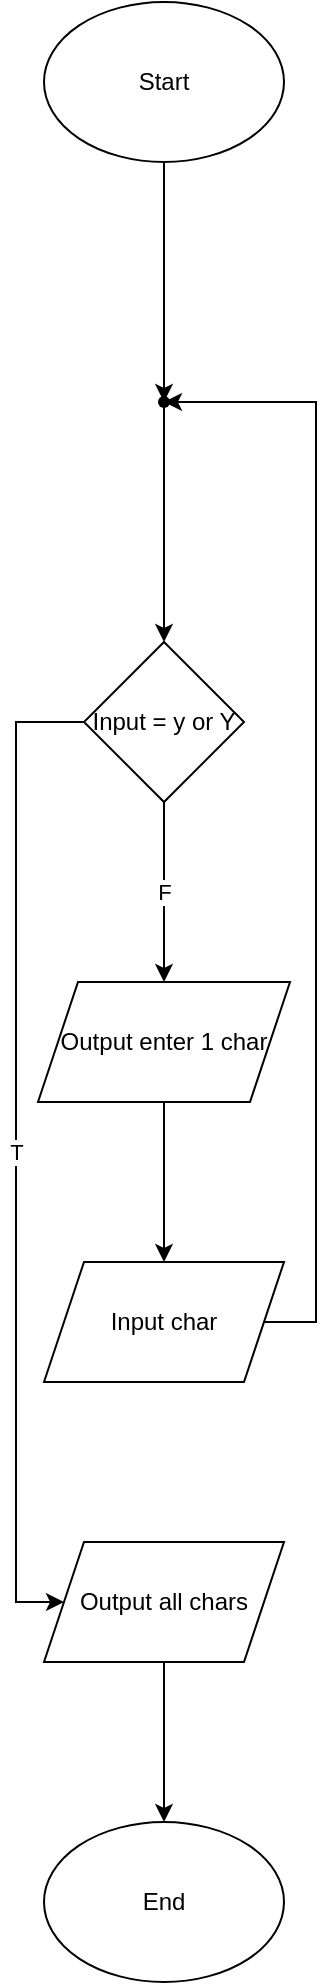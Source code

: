 <mxfile version="25.0.1">
  <diagram name="หน้า-1" id="blt9GbbW0bEJ-UQBBbrq">
    <mxGraphModel dx="1050" dy="530" grid="1" gridSize="10" guides="1" tooltips="1" connect="1" arrows="1" fold="1" page="1" pageScale="1" pageWidth="827" pageHeight="1169" math="0" shadow="0">
      <root>
        <mxCell id="0" />
        <mxCell id="1" parent="0" />
        <mxCell id="5-O9b083rtklvpCng4Vs-10" value="" style="edgeStyle=orthogonalEdgeStyle;rounded=0;orthogonalLoop=1;jettySize=auto;html=1;" edge="1" parent="1" source="5-O9b083rtklvpCng4Vs-1" target="5-O9b083rtklvpCng4Vs-9">
          <mxGeometry relative="1" as="geometry" />
        </mxCell>
        <mxCell id="5-O9b083rtklvpCng4Vs-1" value="Start" style="ellipse;whiteSpace=wrap;html=1;" vertex="1" parent="1">
          <mxGeometry x="354" y="10" width="120" height="80" as="geometry" />
        </mxCell>
        <mxCell id="5-O9b083rtklvpCng4Vs-5" value="F" style="edgeStyle=orthogonalEdgeStyle;rounded=0;orthogonalLoop=1;jettySize=auto;html=1;" edge="1" parent="1" source="5-O9b083rtklvpCng4Vs-2" target="5-O9b083rtklvpCng4Vs-4">
          <mxGeometry relative="1" as="geometry" />
        </mxCell>
        <mxCell id="5-O9b083rtklvpCng4Vs-2" value="Input = y or Y" style="rhombus;whiteSpace=wrap;html=1;" vertex="1" parent="1">
          <mxGeometry x="374" y="330" width="80" height="80" as="geometry" />
        </mxCell>
        <mxCell id="5-O9b083rtklvpCng4Vs-7" value="" style="edgeStyle=orthogonalEdgeStyle;rounded=0;orthogonalLoop=1;jettySize=auto;html=1;" edge="1" parent="1" source="5-O9b083rtklvpCng4Vs-4" target="5-O9b083rtklvpCng4Vs-6">
          <mxGeometry relative="1" as="geometry" />
        </mxCell>
        <mxCell id="5-O9b083rtklvpCng4Vs-4" value="Output enter 1 char" style="shape=parallelogram;perimeter=parallelogramPerimeter;whiteSpace=wrap;html=1;fixedSize=1;" vertex="1" parent="1">
          <mxGeometry x="351" y="500" width="126" height="60" as="geometry" />
        </mxCell>
        <mxCell id="5-O9b083rtklvpCng4Vs-6" value="Input char" style="shape=parallelogram;perimeter=parallelogramPerimeter;whiteSpace=wrap;html=1;fixedSize=1;" vertex="1" parent="1">
          <mxGeometry x="354" y="640" width="120" height="60" as="geometry" />
        </mxCell>
        <mxCell id="5-O9b083rtklvpCng4Vs-11" value="" style="edgeStyle=orthogonalEdgeStyle;rounded=0;orthogonalLoop=1;jettySize=auto;html=1;" edge="1" parent="1" source="5-O9b083rtklvpCng4Vs-9" target="5-O9b083rtklvpCng4Vs-2">
          <mxGeometry relative="1" as="geometry" />
        </mxCell>
        <mxCell id="5-O9b083rtklvpCng4Vs-16" value="T" style="edgeStyle=orthogonalEdgeStyle;rounded=0;orthogonalLoop=1;jettySize=auto;html=1;entryX=0;entryY=0.5;entryDx=0;entryDy=0;exitX=0;exitY=0.5;exitDx=0;exitDy=0;" edge="1" parent="1" source="5-O9b083rtklvpCng4Vs-2" target="5-O9b083rtklvpCng4Vs-14">
          <mxGeometry relative="1" as="geometry">
            <mxPoint x="314" y="210" as="targetPoint" />
            <Array as="points">
              <mxPoint x="340" y="370" />
              <mxPoint x="340" y="810" />
            </Array>
          </mxGeometry>
        </mxCell>
        <mxCell id="5-O9b083rtklvpCng4Vs-9" value="" style="shape=waypoint;sketch=0;size=6;pointerEvents=1;points=[];fillColor=default;resizable=0;rotatable=0;perimeter=centerPerimeter;snapToPoint=1;" vertex="1" parent="1">
          <mxGeometry x="404" y="200" width="20" height="20" as="geometry" />
        </mxCell>
        <mxCell id="5-O9b083rtklvpCng4Vs-12" style="edgeStyle=orthogonalEdgeStyle;rounded=0;orthogonalLoop=1;jettySize=auto;html=1;exitX=1;exitY=0.5;exitDx=0;exitDy=0;entryX=0.9;entryY=0.46;entryDx=0;entryDy=0;entryPerimeter=0;" edge="1" parent="1" source="5-O9b083rtklvpCng4Vs-6" target="5-O9b083rtklvpCng4Vs-9">
          <mxGeometry relative="1" as="geometry">
            <Array as="points">
              <mxPoint x="490" y="670" />
              <mxPoint x="490" y="210" />
            </Array>
          </mxGeometry>
        </mxCell>
        <mxCell id="5-O9b083rtklvpCng4Vs-18" value="" style="edgeStyle=orthogonalEdgeStyle;rounded=0;orthogonalLoop=1;jettySize=auto;html=1;" edge="1" parent="1" source="5-O9b083rtklvpCng4Vs-14" target="5-O9b083rtklvpCng4Vs-17">
          <mxGeometry relative="1" as="geometry" />
        </mxCell>
        <mxCell id="5-O9b083rtklvpCng4Vs-14" value="Output all chars" style="shape=parallelogram;perimeter=parallelogramPerimeter;whiteSpace=wrap;html=1;fixedSize=1;" vertex="1" parent="1">
          <mxGeometry x="354" y="780" width="120" height="60" as="geometry" />
        </mxCell>
        <mxCell id="5-O9b083rtklvpCng4Vs-17" value="End" style="ellipse;whiteSpace=wrap;html=1;" vertex="1" parent="1">
          <mxGeometry x="354" y="920" width="120" height="80" as="geometry" />
        </mxCell>
      </root>
    </mxGraphModel>
  </diagram>
</mxfile>
